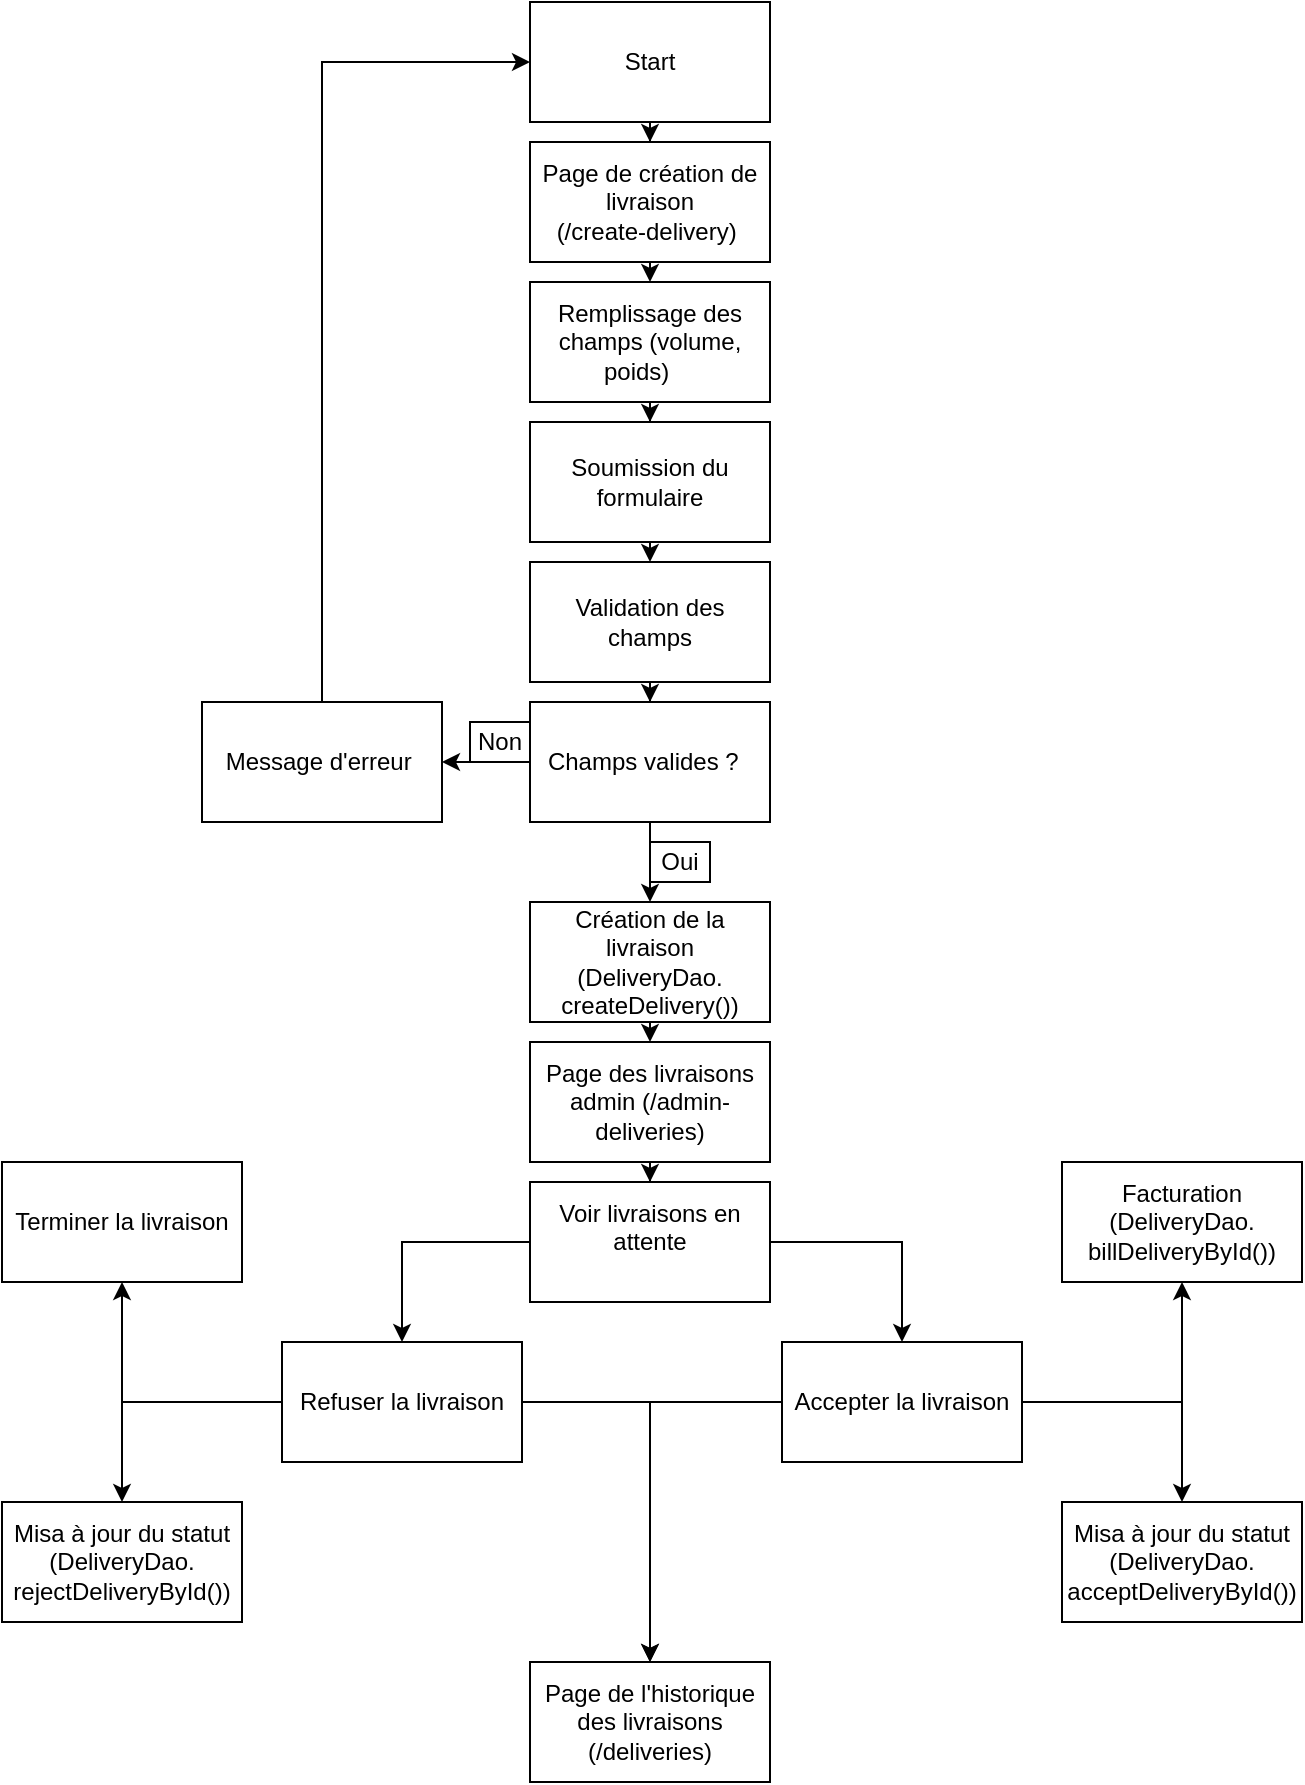 <mxfile version="24.5.2" type="github">
  <diagram name="Page-1" id="Q7nIa-rwhlYLwEDB3UGg">
    <mxGraphModel dx="1434" dy="772" grid="1" gridSize="10" guides="1" tooltips="1" connect="1" arrows="1" fold="1" page="1" pageScale="1" pageWidth="827" pageHeight="1169" math="0" shadow="0">
      <root>
        <mxCell id="0" />
        <mxCell id="1" parent="0" />
        <mxCell id="1fcCJXUXk4PBJdgC8T8_-18" style="edgeStyle=orthogonalEdgeStyle;rounded=0;orthogonalLoop=1;jettySize=auto;html=1;exitX=0.5;exitY=1;exitDx=0;exitDy=0;" edge="1" parent="1" source="1fcCJXUXk4PBJdgC8T8_-1" target="1fcCJXUXk4PBJdgC8T8_-2">
          <mxGeometry relative="1" as="geometry" />
        </mxCell>
        <mxCell id="1fcCJXUXk4PBJdgC8T8_-1" value="Start" style="whiteSpace=wrap;html=1;" vertex="1" parent="1">
          <mxGeometry x="354" y="10" width="120" height="60" as="geometry" />
        </mxCell>
        <mxCell id="1fcCJXUXk4PBJdgC8T8_-19" style="edgeStyle=orthogonalEdgeStyle;rounded=0;orthogonalLoop=1;jettySize=auto;html=1;exitX=0.5;exitY=1;exitDx=0;exitDy=0;entryX=0.5;entryY=0;entryDx=0;entryDy=0;" edge="1" parent="1" source="1fcCJXUXk4PBJdgC8T8_-2" target="1fcCJXUXk4PBJdgC8T8_-3">
          <mxGeometry relative="1" as="geometry" />
        </mxCell>
        <mxCell id="1fcCJXUXk4PBJdgC8T8_-2" value="Page de création de livraison&lt;div&gt;(/create-delivery)&amp;nbsp;&lt;br&gt;&lt;/div&gt;" style="whiteSpace=wrap;html=1;" vertex="1" parent="1">
          <mxGeometry x="354" y="80" width="120" height="60" as="geometry" />
        </mxCell>
        <mxCell id="1fcCJXUXk4PBJdgC8T8_-20" style="edgeStyle=orthogonalEdgeStyle;rounded=0;orthogonalLoop=1;jettySize=auto;html=1;exitX=0.5;exitY=1;exitDx=0;exitDy=0;" edge="1" parent="1" source="1fcCJXUXk4PBJdgC8T8_-3" target="1fcCJXUXk4PBJdgC8T8_-5">
          <mxGeometry relative="1" as="geometry" />
        </mxCell>
        <mxCell id="1fcCJXUXk4PBJdgC8T8_-3" value="Remplissage des champs (volume, poids)&amp;nbsp; &amp;nbsp;&amp;nbsp;" style="whiteSpace=wrap;html=1;" vertex="1" parent="1">
          <mxGeometry x="354" y="150" width="120" height="60" as="geometry" />
        </mxCell>
        <mxCell id="1fcCJXUXk4PBJdgC8T8_-21" style="edgeStyle=orthogonalEdgeStyle;rounded=0;orthogonalLoop=1;jettySize=auto;html=1;exitX=0.5;exitY=1;exitDx=0;exitDy=0;entryX=0.5;entryY=0;entryDx=0;entryDy=0;" edge="1" parent="1" source="1fcCJXUXk4PBJdgC8T8_-5" target="1fcCJXUXk4PBJdgC8T8_-6">
          <mxGeometry relative="1" as="geometry" />
        </mxCell>
        <mxCell id="1fcCJXUXk4PBJdgC8T8_-5" value="&lt;br&gt;Soumission du formulaire&lt;br&gt;&lt;div&gt;&lt;br/&gt;&lt;/div&gt;" style="whiteSpace=wrap;html=1;" vertex="1" parent="1">
          <mxGeometry x="354" y="220" width="120" height="60" as="geometry" />
        </mxCell>
        <mxCell id="1fcCJXUXk4PBJdgC8T8_-22" style="edgeStyle=orthogonalEdgeStyle;rounded=0;orthogonalLoop=1;jettySize=auto;html=1;exitX=0.5;exitY=1;exitDx=0;exitDy=0;" edge="1" parent="1" source="1fcCJXUXk4PBJdgC8T8_-6" target="1fcCJXUXk4PBJdgC8T8_-7">
          <mxGeometry relative="1" as="geometry" />
        </mxCell>
        <mxCell id="1fcCJXUXk4PBJdgC8T8_-6" value="&lt;br&gt;Validation des champs&lt;br&gt;&lt;div&gt;&lt;br/&gt;&lt;/div&gt;" style="whiteSpace=wrap;html=1;" vertex="1" parent="1">
          <mxGeometry x="354" y="290" width="120" height="60" as="geometry" />
        </mxCell>
        <mxCell id="1fcCJXUXk4PBJdgC8T8_-12" style="edgeStyle=orthogonalEdgeStyle;rounded=0;orthogonalLoop=1;jettySize=auto;html=1;entryX=1;entryY=0.5;entryDx=0;entryDy=0;" edge="1" parent="1" source="1fcCJXUXk4PBJdgC8T8_-7" target="1fcCJXUXk4PBJdgC8T8_-8">
          <mxGeometry relative="1" as="geometry" />
        </mxCell>
        <mxCell id="1fcCJXUXk4PBJdgC8T8_-14" style="edgeStyle=orthogonalEdgeStyle;rounded=0;orthogonalLoop=1;jettySize=auto;html=1;entryX=0.5;entryY=0;entryDx=0;entryDy=0;" edge="1" parent="1" source="1fcCJXUXk4PBJdgC8T8_-7" target="1fcCJXUXk4PBJdgC8T8_-9">
          <mxGeometry relative="1" as="geometry" />
        </mxCell>
        <mxCell id="1fcCJXUXk4PBJdgC8T8_-7" value="Champs valides ?&amp;nbsp;&amp;nbsp;" style="whiteSpace=wrap;html=1;" vertex="1" parent="1">
          <mxGeometry x="354" y="360" width="120" height="60" as="geometry" />
        </mxCell>
        <mxCell id="1fcCJXUXk4PBJdgC8T8_-16" style="edgeStyle=orthogonalEdgeStyle;rounded=0;orthogonalLoop=1;jettySize=auto;html=1;entryX=0;entryY=0.5;entryDx=0;entryDy=0;" edge="1" parent="1" source="1fcCJXUXk4PBJdgC8T8_-8" target="1fcCJXUXk4PBJdgC8T8_-1">
          <mxGeometry relative="1" as="geometry">
            <mxPoint x="280" y="-10" as="targetPoint" />
            <Array as="points">
              <mxPoint x="250" y="40" />
            </Array>
          </mxGeometry>
        </mxCell>
        <mxCell id="1fcCJXUXk4PBJdgC8T8_-8" value="Message d&#39;erreur&amp;nbsp;" style="whiteSpace=wrap;html=1;" vertex="1" parent="1">
          <mxGeometry x="190" y="360" width="120" height="60" as="geometry" />
        </mxCell>
        <mxCell id="1fcCJXUXk4PBJdgC8T8_-23" style="edgeStyle=orthogonalEdgeStyle;rounded=0;orthogonalLoop=1;jettySize=auto;html=1;exitX=0.5;exitY=1;exitDx=0;exitDy=0;entryX=0.5;entryY=0;entryDx=0;entryDy=0;" edge="1" parent="1" source="1fcCJXUXk4PBJdgC8T8_-9" target="1fcCJXUXk4PBJdgC8T8_-17">
          <mxGeometry relative="1" as="geometry" />
        </mxCell>
        <mxCell id="1fcCJXUXk4PBJdgC8T8_-9" value="Création de la livraison (DeliveryDao.&lt;div&gt;createDelivery())&lt;/div&gt;" style="whiteSpace=wrap;html=1;" vertex="1" parent="1">
          <mxGeometry x="354" y="460" width="120" height="60" as="geometry" />
        </mxCell>
        <mxCell id="1fcCJXUXk4PBJdgC8T8_-10" value="Non" style="whiteSpace=wrap;html=1;" vertex="1" parent="1">
          <mxGeometry x="324" y="370" width="30" height="20" as="geometry" />
        </mxCell>
        <mxCell id="1fcCJXUXk4PBJdgC8T8_-11" value="&lt;div&gt;Oui&lt;/div&gt;" style="whiteSpace=wrap;html=1;" vertex="1" parent="1">
          <mxGeometry x="414" y="430" width="30" height="20" as="geometry" />
        </mxCell>
        <mxCell id="1fcCJXUXk4PBJdgC8T8_-25" style="edgeStyle=orthogonalEdgeStyle;rounded=0;orthogonalLoop=1;jettySize=auto;html=1;exitX=0.5;exitY=1;exitDx=0;exitDy=0;" edge="1" parent="1" source="1fcCJXUXk4PBJdgC8T8_-17" target="1fcCJXUXk4PBJdgC8T8_-24">
          <mxGeometry relative="1" as="geometry" />
        </mxCell>
        <mxCell id="1fcCJXUXk4PBJdgC8T8_-17" value="Page des livraisons admin (/admin-deliveries)" style="whiteSpace=wrap;html=1;" vertex="1" parent="1">
          <mxGeometry x="354" y="530" width="120" height="60" as="geometry" />
        </mxCell>
        <mxCell id="1fcCJXUXk4PBJdgC8T8_-28" style="edgeStyle=orthogonalEdgeStyle;rounded=0;orthogonalLoop=1;jettySize=auto;html=1;" edge="1" parent="1" source="1fcCJXUXk4PBJdgC8T8_-24" target="1fcCJXUXk4PBJdgC8T8_-27">
          <mxGeometry relative="1" as="geometry" />
        </mxCell>
        <mxCell id="1fcCJXUXk4PBJdgC8T8_-29" style="edgeStyle=orthogonalEdgeStyle;rounded=0;orthogonalLoop=1;jettySize=auto;html=1;" edge="1" parent="1" source="1fcCJXUXk4PBJdgC8T8_-24" target="1fcCJXUXk4PBJdgC8T8_-26">
          <mxGeometry relative="1" as="geometry" />
        </mxCell>
        <mxCell id="1fcCJXUXk4PBJdgC8T8_-24" value="Voir livraisons en attente&lt;br&gt;&lt;div&gt;&lt;br/&gt;&lt;/div&gt;" style="whiteSpace=wrap;html=1;" vertex="1" parent="1">
          <mxGeometry x="354" y="600" width="120" height="60" as="geometry" />
        </mxCell>
        <mxCell id="1fcCJXUXk4PBJdgC8T8_-34" value="" style="edgeStyle=orthogonalEdgeStyle;rounded=0;orthogonalLoop=1;jettySize=auto;html=1;" edge="1" parent="1" source="1fcCJXUXk4PBJdgC8T8_-26" target="1fcCJXUXk4PBJdgC8T8_-33">
          <mxGeometry relative="1" as="geometry" />
        </mxCell>
        <mxCell id="1fcCJXUXk4PBJdgC8T8_-38" value="" style="edgeStyle=orthogonalEdgeStyle;rounded=0;orthogonalLoop=1;jettySize=auto;html=1;" edge="1" parent="1" source="1fcCJXUXk4PBJdgC8T8_-26" target="1fcCJXUXk4PBJdgC8T8_-37">
          <mxGeometry relative="1" as="geometry" />
        </mxCell>
        <mxCell id="1fcCJXUXk4PBJdgC8T8_-41" style="edgeStyle=orthogonalEdgeStyle;rounded=0;orthogonalLoop=1;jettySize=auto;html=1;" edge="1" parent="1" source="1fcCJXUXk4PBJdgC8T8_-26" target="1fcCJXUXk4PBJdgC8T8_-39">
          <mxGeometry relative="1" as="geometry" />
        </mxCell>
        <mxCell id="1fcCJXUXk4PBJdgC8T8_-26" value="Accepter la livraison" style="whiteSpace=wrap;html=1;" vertex="1" parent="1">
          <mxGeometry x="480" y="680" width="120" height="60" as="geometry" />
        </mxCell>
        <mxCell id="1fcCJXUXk4PBJdgC8T8_-31" value="" style="edgeStyle=orthogonalEdgeStyle;rounded=0;orthogonalLoop=1;jettySize=auto;html=1;" edge="1" parent="1" source="1fcCJXUXk4PBJdgC8T8_-27" target="1fcCJXUXk4PBJdgC8T8_-30">
          <mxGeometry relative="1" as="geometry" />
        </mxCell>
        <mxCell id="1fcCJXUXk4PBJdgC8T8_-36" style="edgeStyle=orthogonalEdgeStyle;rounded=0;orthogonalLoop=1;jettySize=auto;html=1;" edge="1" parent="1" source="1fcCJXUXk4PBJdgC8T8_-27" target="1fcCJXUXk4PBJdgC8T8_-35">
          <mxGeometry relative="1" as="geometry" />
        </mxCell>
        <mxCell id="1fcCJXUXk4PBJdgC8T8_-40" style="edgeStyle=orthogonalEdgeStyle;rounded=0;orthogonalLoop=1;jettySize=auto;html=1;" edge="1" parent="1" source="1fcCJXUXk4PBJdgC8T8_-27" target="1fcCJXUXk4PBJdgC8T8_-39">
          <mxGeometry relative="1" as="geometry" />
        </mxCell>
        <mxCell id="1fcCJXUXk4PBJdgC8T8_-27" value="Refuser la livraison" style="whiteSpace=wrap;html=1;" vertex="1" parent="1">
          <mxGeometry x="230" y="680" width="120" height="60" as="geometry" />
        </mxCell>
        <mxCell id="1fcCJXUXk4PBJdgC8T8_-30" value="Terminer la livraison" style="whiteSpace=wrap;html=1;" vertex="1" parent="1">
          <mxGeometry x="90" y="590" width="120" height="60" as="geometry" />
        </mxCell>
        <mxCell id="1fcCJXUXk4PBJdgC8T8_-33" value="Misa à jour du statut&lt;div&gt;(DeliveryDao.&lt;/div&gt;&lt;div&gt;acceptDeliveryById())&lt;br&gt;&lt;/div&gt;" style="whiteSpace=wrap;html=1;" vertex="1" parent="1">
          <mxGeometry x="620" y="760" width="120" height="60" as="geometry" />
        </mxCell>
        <mxCell id="1fcCJXUXk4PBJdgC8T8_-35" value="Misa à jour du statut&lt;div&gt;(DeliveryDao.&lt;/div&gt;&lt;div&gt;rejectDeliveryById())&lt;br&gt;&lt;/div&gt;" style="whiteSpace=wrap;html=1;" vertex="1" parent="1">
          <mxGeometry x="90" y="760" width="120" height="60" as="geometry" />
        </mxCell>
        <mxCell id="1fcCJXUXk4PBJdgC8T8_-37" value="Facturation&lt;div&gt;(DeliveryDao.&lt;/div&gt;&lt;div&gt;billDeliveryById())&lt;br&gt;&lt;/div&gt;" style="whiteSpace=wrap;html=1;" vertex="1" parent="1">
          <mxGeometry x="620" y="590" width="120" height="60" as="geometry" />
        </mxCell>
        <mxCell id="1fcCJXUXk4PBJdgC8T8_-39" value="Page de l&#39;historique des livraisons&lt;div&gt;(/deliveries)&lt;br&gt;&lt;/div&gt;" style="whiteSpace=wrap;html=1;" vertex="1" parent="1">
          <mxGeometry x="354" y="840" width="120" height="60" as="geometry" />
        </mxCell>
      </root>
    </mxGraphModel>
  </diagram>
</mxfile>
